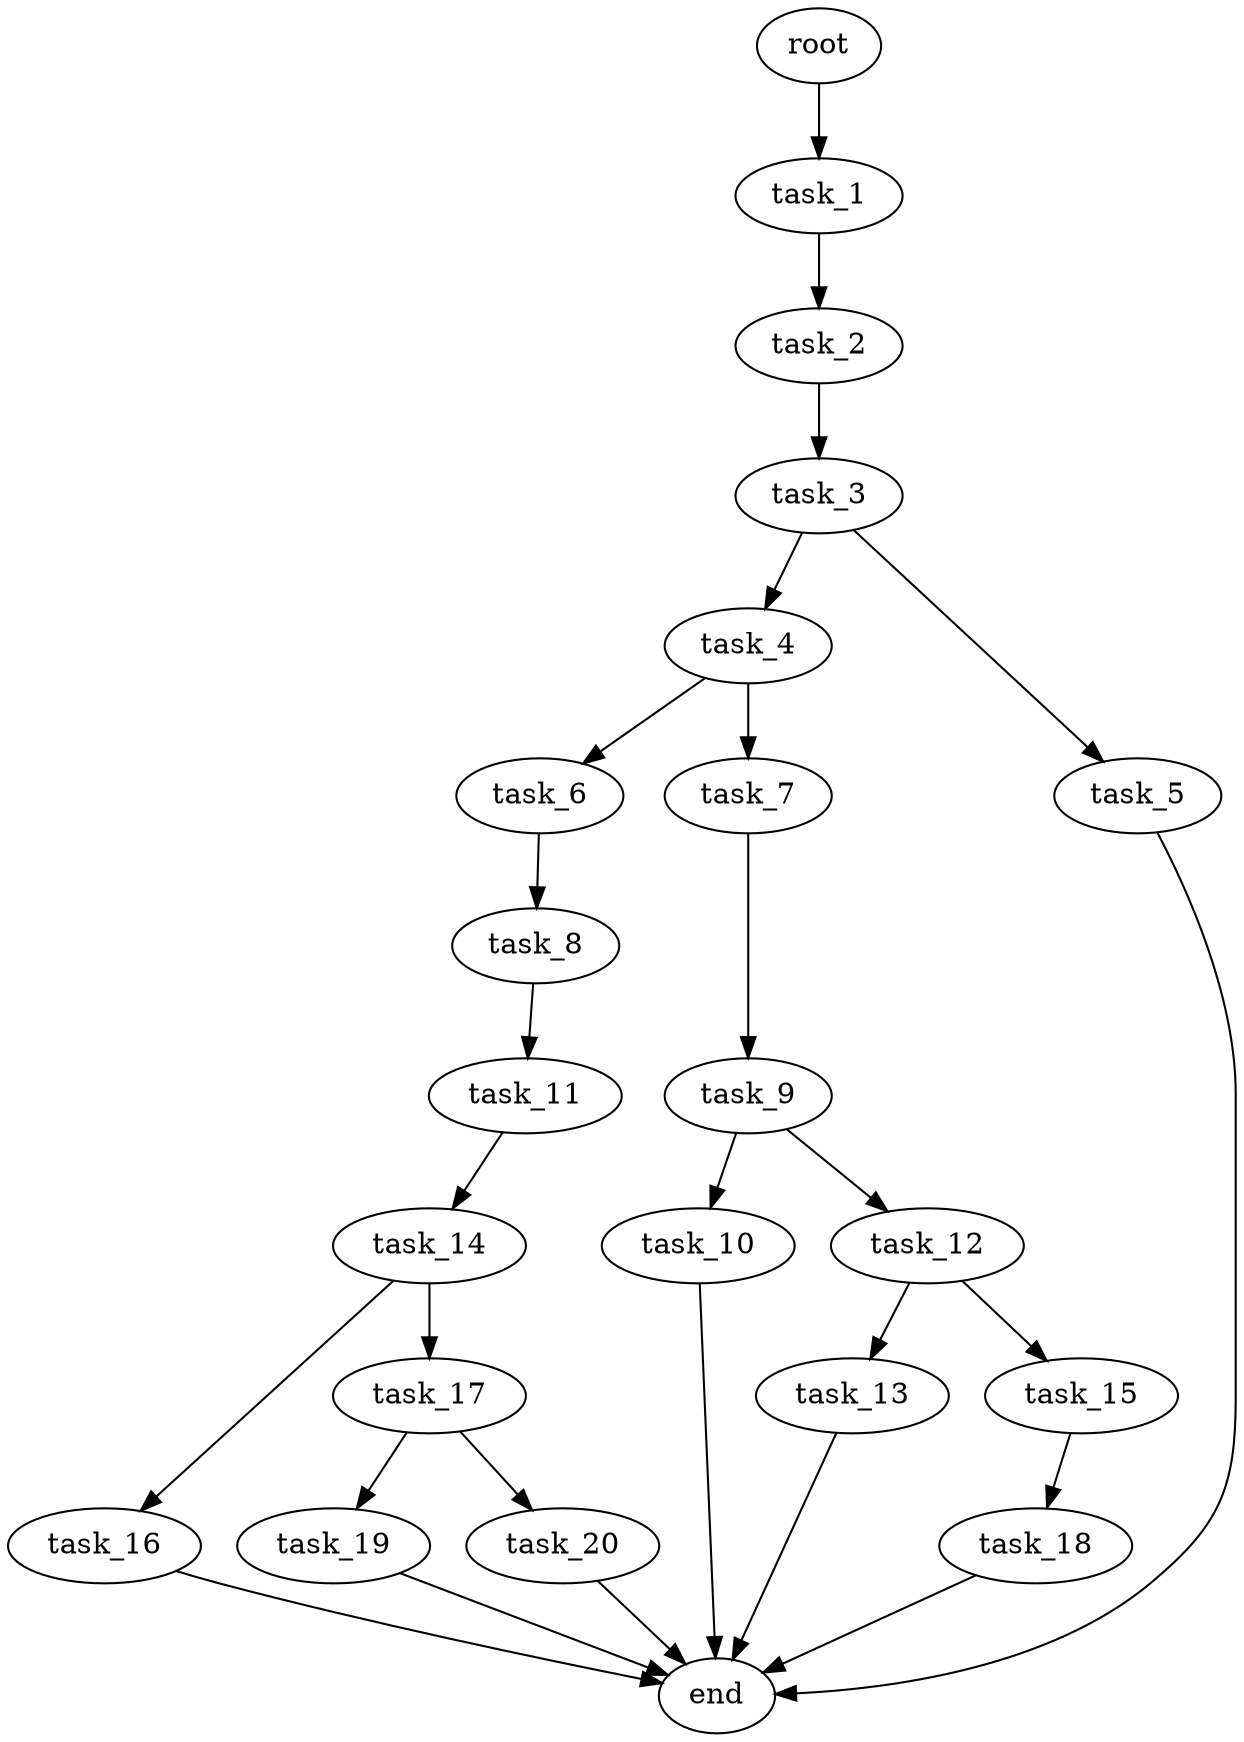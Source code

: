 digraph G {
  root [size="0.000000e+00"];
  task_1 [size="2.550906e+09"];
  task_2 [size="3.306297e+09"];
  task_3 [size="7.097183e+09"];
  task_4 [size="1.548902e+09"];
  task_5 [size="1.537880e+09"];
  task_6 [size="3.226978e+09"];
  task_7 [size="5.095036e+08"];
  task_8 [size="9.323886e+09"];
  task_9 [size="6.156471e+09"];
  task_10 [size="6.619240e+09"];
  task_11 [size="4.906019e+09"];
  task_12 [size="5.727197e+09"];
  task_13 [size="3.581498e+09"];
  task_14 [size="7.840530e+09"];
  task_15 [size="3.179272e+09"];
  task_16 [size="2.200400e+09"];
  task_17 [size="1.839507e+09"];
  task_18 [size="6.826965e+08"];
  task_19 [size="5.051898e+09"];
  task_20 [size="4.159897e+09"];
  end [size="0.000000e+00"];

  root -> task_1 [size="1.000000e-12"];
  task_1 -> task_2 [size="3.306297e+08"];
  task_2 -> task_3 [size="7.097183e+08"];
  task_3 -> task_4 [size="1.548902e+08"];
  task_3 -> task_5 [size="1.537880e+08"];
  task_4 -> task_6 [size="3.226978e+08"];
  task_4 -> task_7 [size="5.095036e+07"];
  task_5 -> end [size="1.000000e-12"];
  task_6 -> task_8 [size="9.323886e+08"];
  task_7 -> task_9 [size="6.156471e+08"];
  task_8 -> task_11 [size="4.906019e+08"];
  task_9 -> task_10 [size="6.619240e+08"];
  task_9 -> task_12 [size="5.727197e+08"];
  task_10 -> end [size="1.000000e-12"];
  task_11 -> task_14 [size="7.840530e+08"];
  task_12 -> task_13 [size="3.581498e+08"];
  task_12 -> task_15 [size="3.179272e+08"];
  task_13 -> end [size="1.000000e-12"];
  task_14 -> task_16 [size="2.200400e+08"];
  task_14 -> task_17 [size="1.839507e+08"];
  task_15 -> task_18 [size="6.826965e+07"];
  task_16 -> end [size="1.000000e-12"];
  task_17 -> task_19 [size="5.051898e+08"];
  task_17 -> task_20 [size="4.159897e+08"];
  task_18 -> end [size="1.000000e-12"];
  task_19 -> end [size="1.000000e-12"];
  task_20 -> end [size="1.000000e-12"];
}

